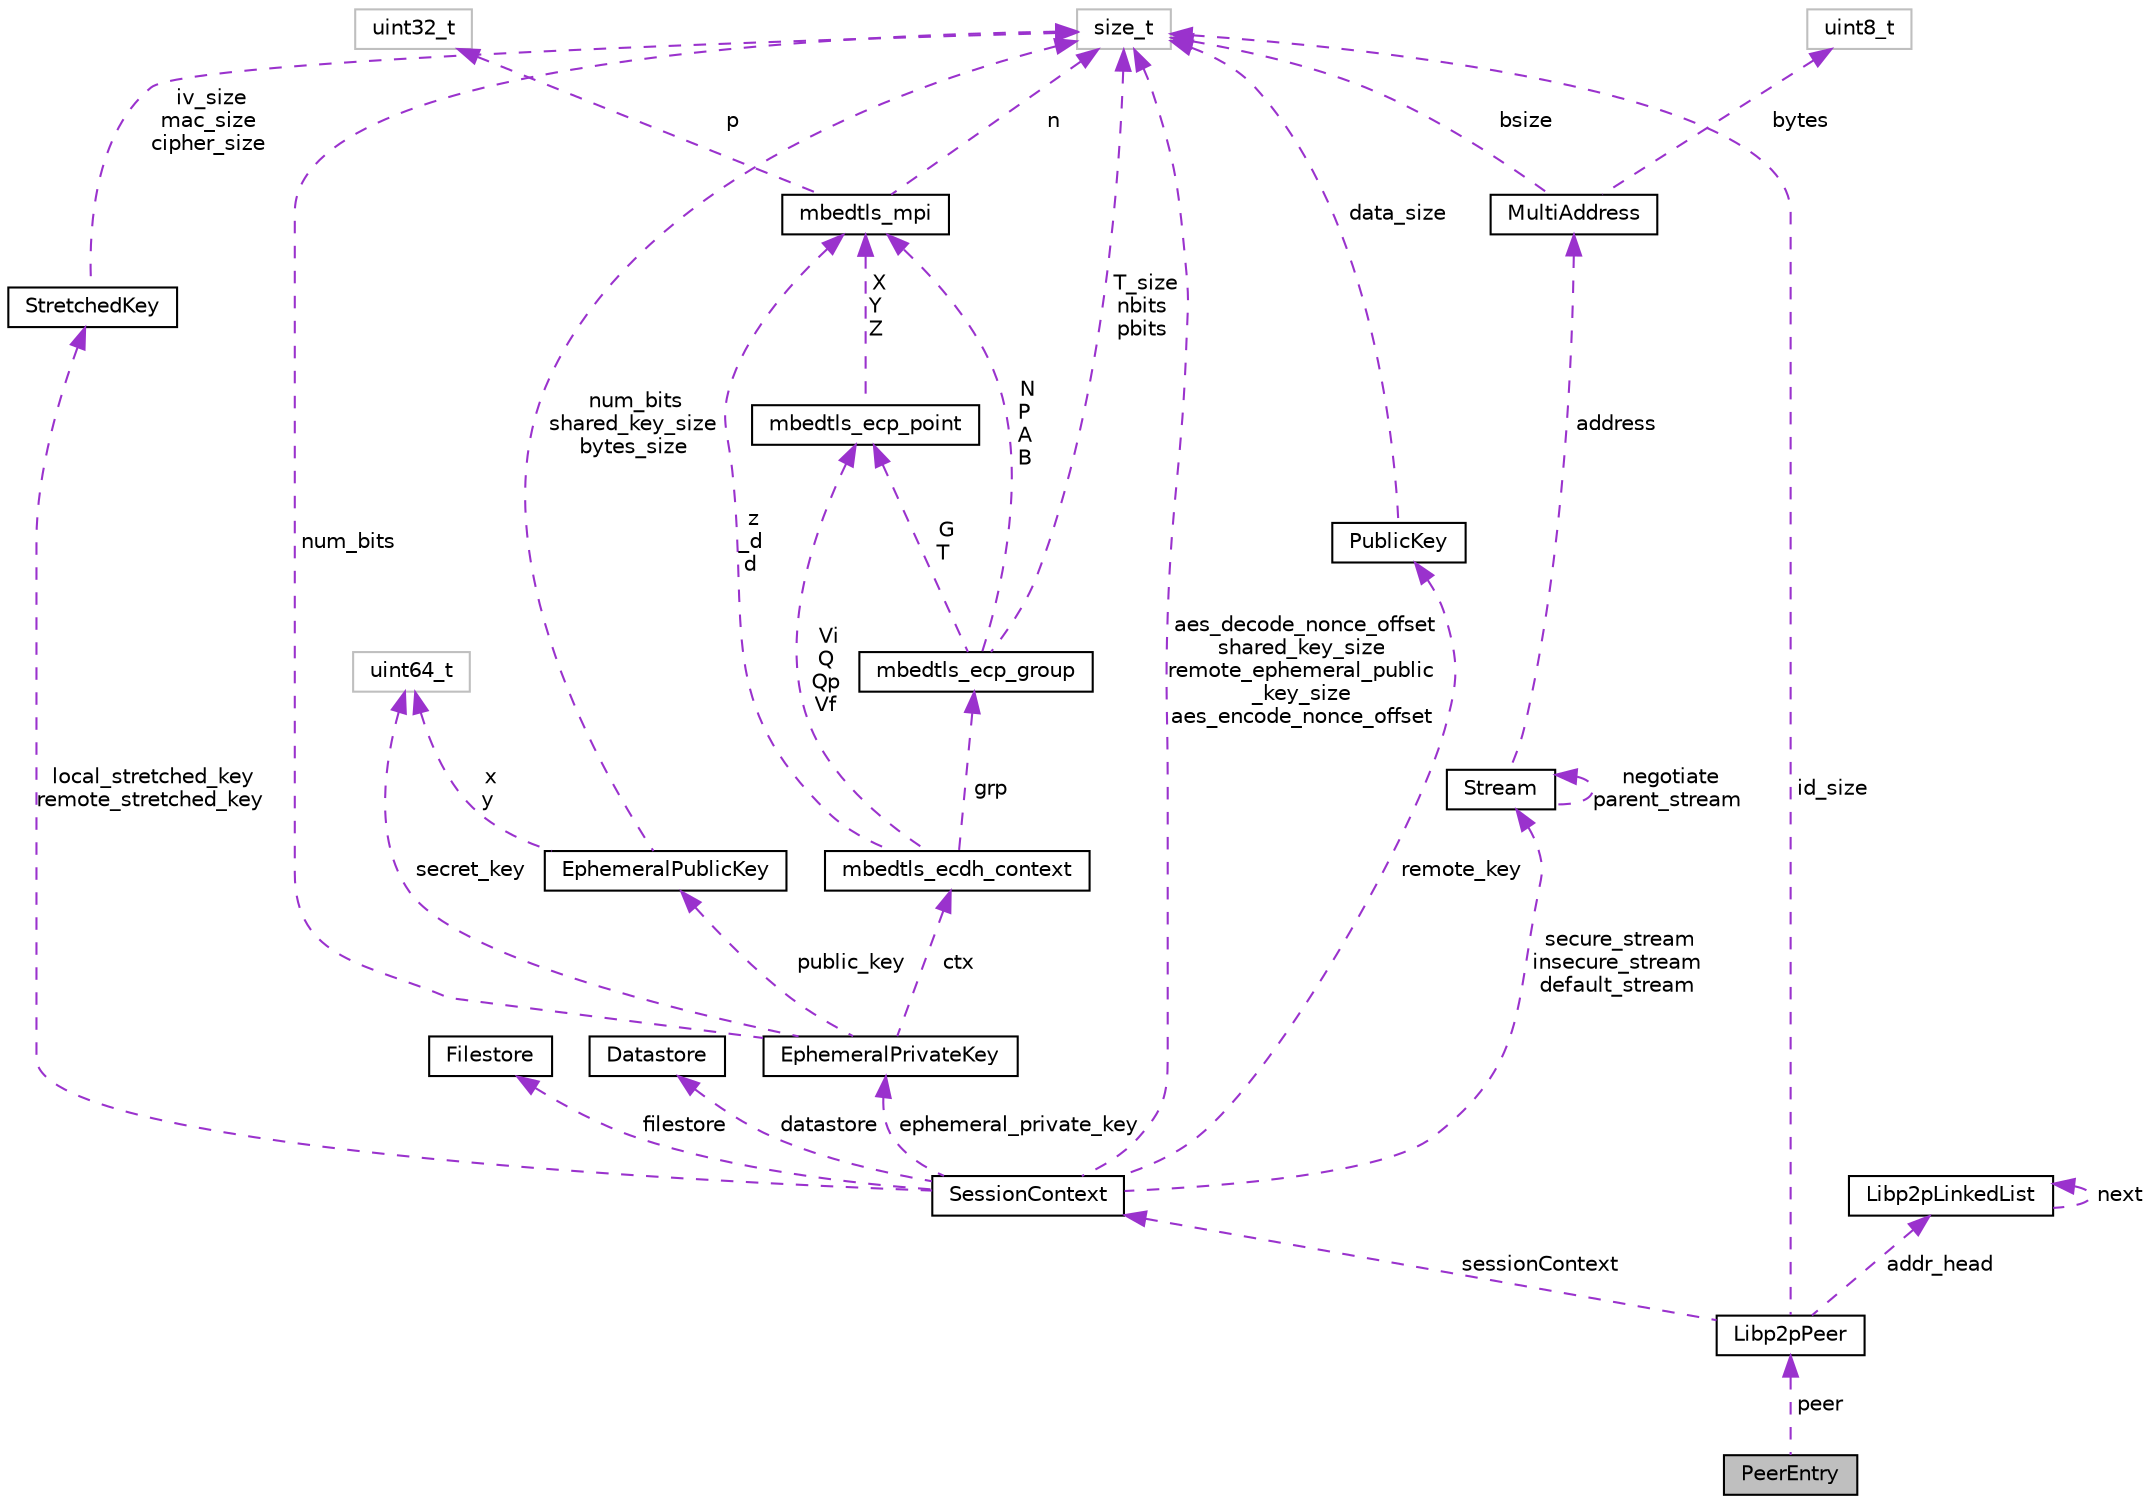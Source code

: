 digraph "PeerEntry"
{
  edge [fontname="Helvetica",fontsize="10",labelfontname="Helvetica",labelfontsize="10"];
  node [fontname="Helvetica",fontsize="10",shape=record];
  Node1 [label="PeerEntry",height=0.2,width=0.4,color="black", fillcolor="grey75", style="filled", fontcolor="black"];
  Node2 -> Node1 [dir="back",color="darkorchid3",fontsize="10",style="dashed",label=" peer" ,fontname="Helvetica"];
  Node2 [label="Libp2pPeer",height=0.2,width=0.4,color="black", fillcolor="white", style="filled",URL="$struct_libp2p_peer.html"];
  Node3 -> Node2 [dir="back",color="darkorchid3",fontsize="10",style="dashed",label=" sessionContext" ,fontname="Helvetica"];
  Node3 [label="SessionContext",height=0.2,width=0.4,color="black", fillcolor="white", style="filled",URL="$struct_session_context.html"];
  Node4 -> Node3 [dir="back",color="darkorchid3",fontsize="10",style="dashed",label=" ephemeral_private_key" ,fontname="Helvetica"];
  Node4 [label="EphemeralPrivateKey",height=0.2,width=0.4,color="black", fillcolor="white", style="filled",URL="$struct_ephemeral_private_key.html"];
  Node5 -> Node4 [dir="back",color="darkorchid3",fontsize="10",style="dashed",label=" secret_key" ,fontname="Helvetica"];
  Node5 [label="uint64_t",height=0.2,width=0.4,color="grey75", fillcolor="white", style="filled"];
  Node6 -> Node4 [dir="back",color="darkorchid3",fontsize="10",style="dashed",label=" public_key" ,fontname="Helvetica"];
  Node6 [label="EphemeralPublicKey",height=0.2,width=0.4,color="black", fillcolor="white", style="filled",URL="$struct_ephemeral_public_key.html"];
  Node5 -> Node6 [dir="back",color="darkorchid3",fontsize="10",style="dashed",label=" x\ny" ,fontname="Helvetica"];
  Node7 -> Node6 [dir="back",color="darkorchid3",fontsize="10",style="dashed",label=" num_bits\nshared_key_size\nbytes_size" ,fontname="Helvetica"];
  Node7 [label="size_t",height=0.2,width=0.4,color="grey75", fillcolor="white", style="filled"];
  Node7 -> Node4 [dir="back",color="darkorchid3",fontsize="10",style="dashed",label=" num_bits" ,fontname="Helvetica"];
  Node8 -> Node4 [dir="back",color="darkorchid3",fontsize="10",style="dashed",label=" ctx" ,fontname="Helvetica"];
  Node8 [label="mbedtls_ecdh_context",height=0.2,width=0.4,color="black", fillcolor="white", style="filled",URL="$structmbedtls__ecdh__context.html",tooltip="ECDH context structure. "];
  Node9 -> Node8 [dir="back",color="darkorchid3",fontsize="10",style="dashed",label=" grp" ,fontname="Helvetica"];
  Node9 [label="mbedtls_ecp_group",height=0.2,width=0.4,color="black", fillcolor="white", style="filled",URL="$structmbedtls__ecp__group.html",tooltip="ECP group structure. "];
  Node7 -> Node9 [dir="back",color="darkorchid3",fontsize="10",style="dashed",label=" T_size\nnbits\npbits" ,fontname="Helvetica"];
  Node10 -> Node9 [dir="back",color="darkorchid3",fontsize="10",style="dashed",label=" G\nT" ,fontname="Helvetica"];
  Node10 [label="mbedtls_ecp_point",height=0.2,width=0.4,color="black", fillcolor="white", style="filled",URL="$structmbedtls__ecp__point.html",tooltip="ECP point structure (jacobian coordinates) "];
  Node11 -> Node10 [dir="back",color="darkorchid3",fontsize="10",style="dashed",label=" X\nY\nZ" ,fontname="Helvetica"];
  Node11 [label="mbedtls_mpi",height=0.2,width=0.4,color="black", fillcolor="white", style="filled",URL="$structmbedtls__mpi.html",tooltip="MPI structure. "];
  Node12 -> Node11 [dir="back",color="darkorchid3",fontsize="10",style="dashed",label=" p" ,fontname="Helvetica"];
  Node12 [label="uint32_t",height=0.2,width=0.4,color="grey75", fillcolor="white", style="filled"];
  Node7 -> Node11 [dir="back",color="darkorchid3",fontsize="10",style="dashed",label=" n" ,fontname="Helvetica"];
  Node11 -> Node9 [dir="back",color="darkorchid3",fontsize="10",style="dashed",label=" N\nP\nA\nB" ,fontname="Helvetica"];
  Node10 -> Node8 [dir="back",color="darkorchid3",fontsize="10",style="dashed",label=" Vi\nQ\nQp\nVf" ,fontname="Helvetica"];
  Node11 -> Node8 [dir="back",color="darkorchid3",fontsize="10",style="dashed",label=" z\n_d\nd" ,fontname="Helvetica"];
  Node13 -> Node3 [dir="back",color="darkorchid3",fontsize="10",style="dashed",label=" local_stretched_key\nremote_stretched_key" ,fontname="Helvetica"];
  Node13 [label="StretchedKey",height=0.2,width=0.4,color="black", fillcolor="white", style="filled",URL="$struct_stretched_key.html"];
  Node7 -> Node13 [dir="back",color="darkorchid3",fontsize="10",style="dashed",label=" iv_size\nmac_size\ncipher_size" ,fontname="Helvetica"];
  Node14 -> Node3 [dir="back",color="darkorchid3",fontsize="10",style="dashed",label=" remote_key" ,fontname="Helvetica"];
  Node14 [label="PublicKey",height=0.2,width=0.4,color="black", fillcolor="white", style="filled",URL="$struct_public_key.html"];
  Node7 -> Node14 [dir="back",color="darkorchid3",fontsize="10",style="dashed",label=" data_size" ,fontname="Helvetica"];
  Node15 -> Node3 [dir="back",color="darkorchid3",fontsize="10",style="dashed",label=" filestore" ,fontname="Helvetica"];
  Node15 [label="Filestore",height=0.2,width=0.4,color="black", fillcolor="white", style="filled",URL="$struct_filestore.html"];
  Node7 -> Node3 [dir="back",color="darkorchid3",fontsize="10",style="dashed",label=" aes_decode_nonce_offset\nshared_key_size\nremote_ephemeral_public\l_key_size\naes_encode_nonce_offset" ,fontname="Helvetica"];
  Node16 -> Node3 [dir="back",color="darkorchid3",fontsize="10",style="dashed",label=" datastore" ,fontname="Helvetica"];
  Node16 [label="Datastore",height=0.2,width=0.4,color="black", fillcolor="white", style="filled",URL="$struct_datastore.html"];
  Node17 -> Node3 [dir="back",color="darkorchid3",fontsize="10",style="dashed",label=" secure_stream\ninsecure_stream\ndefault_stream" ,fontname="Helvetica"];
  Node17 [label="Stream",height=0.2,width=0.4,color="black", fillcolor="white", style="filled",URL="$struct_stream.html"];
  Node18 -> Node17 [dir="back",color="darkorchid3",fontsize="10",style="dashed",label=" address" ,fontname="Helvetica"];
  Node18 [label="MultiAddress",height=0.2,width=0.4,color="black", fillcolor="white", style="filled",URL="$struct_multi_address.html"];
  Node19 -> Node18 [dir="back",color="darkorchid3",fontsize="10",style="dashed",label=" bytes" ,fontname="Helvetica"];
  Node19 [label="uint8_t",height=0.2,width=0.4,color="grey75", fillcolor="white", style="filled"];
  Node7 -> Node18 [dir="back",color="darkorchid3",fontsize="10",style="dashed",label=" bsize" ,fontname="Helvetica"];
  Node17 -> Node17 [dir="back",color="darkorchid3",fontsize="10",style="dashed",label=" negotiate\nparent_stream" ,fontname="Helvetica"];
  Node20 -> Node2 [dir="back",color="darkorchid3",fontsize="10",style="dashed",label=" addr_head" ,fontname="Helvetica"];
  Node20 [label="Libp2pLinkedList",height=0.2,width=0.4,color="black", fillcolor="white", style="filled",URL="$struct_libp2p_linked_list.html"];
  Node20 -> Node20 [dir="back",color="darkorchid3",fontsize="10",style="dashed",label=" next" ,fontname="Helvetica"];
  Node7 -> Node2 [dir="back",color="darkorchid3",fontsize="10",style="dashed",label=" id_size" ,fontname="Helvetica"];
}
